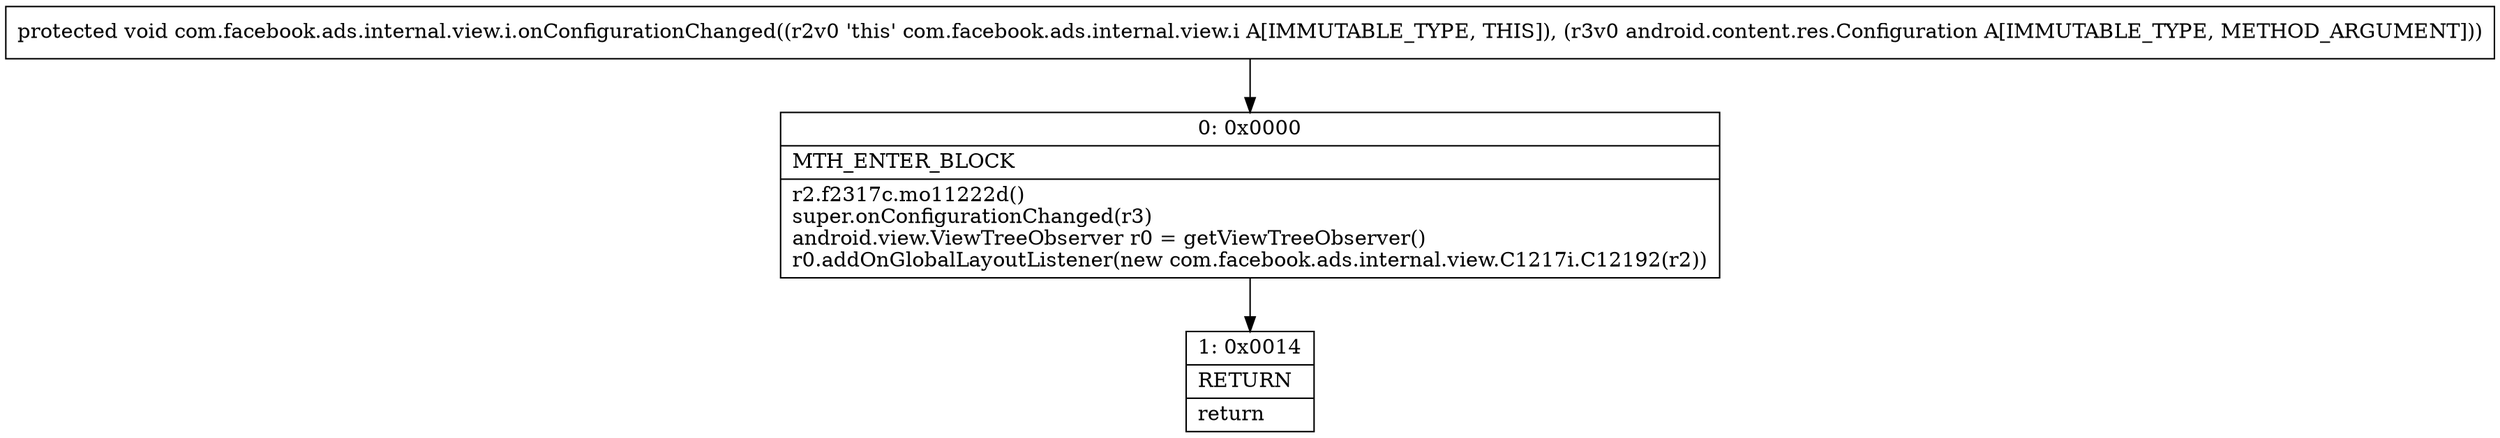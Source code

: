 digraph "CFG forcom.facebook.ads.internal.view.i.onConfigurationChanged(Landroid\/content\/res\/Configuration;)V" {
Node_0 [shape=record,label="{0\:\ 0x0000|MTH_ENTER_BLOCK\l|r2.f2317c.mo11222d()\lsuper.onConfigurationChanged(r3)\landroid.view.ViewTreeObserver r0 = getViewTreeObserver()\lr0.addOnGlobalLayoutListener(new com.facebook.ads.internal.view.C1217i.C12192(r2))\l}"];
Node_1 [shape=record,label="{1\:\ 0x0014|RETURN\l|return\l}"];
MethodNode[shape=record,label="{protected void com.facebook.ads.internal.view.i.onConfigurationChanged((r2v0 'this' com.facebook.ads.internal.view.i A[IMMUTABLE_TYPE, THIS]), (r3v0 android.content.res.Configuration A[IMMUTABLE_TYPE, METHOD_ARGUMENT])) }"];
MethodNode -> Node_0;
Node_0 -> Node_1;
}

